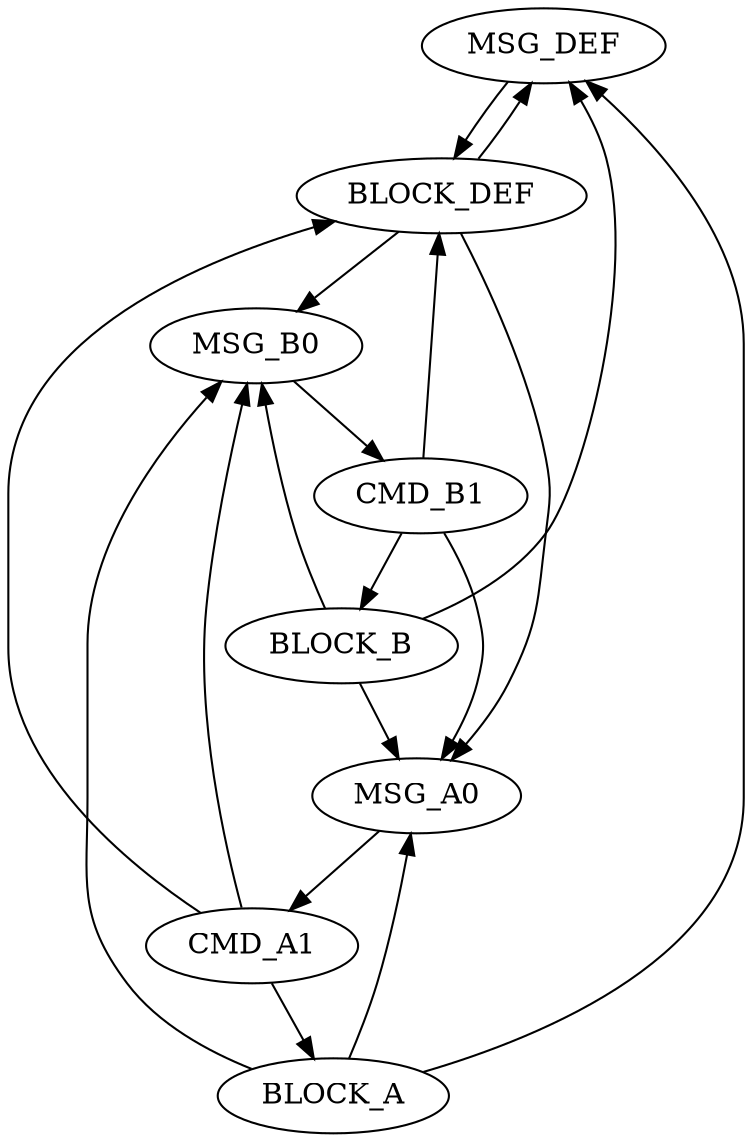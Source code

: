 digraph g {
name="AltDefPatExample";
graph []
edge  [type="defdst"]
node  [cpu="0"];

  MSG_DEF   [type="tmsg",  pattern="DEF", patentry="true", toffs  = 0, fid=1, gid=4048, evtno=0, par="0"];
  BLOCK_DEF [type="block", pattern="DEF", patexit="true", tperiod= 20000000, qlo="1", qhi="1"];
  MSG_A0    [type="tmsg",  pattern="A", patentry="true", toffs  = 0, fid=1, gid=4048, evtno=1, par="0"];
  CMD_A1     [type="flow",  pattern="A", toffs  = 0, tvalid=0, qty=1, prio="0"];
  BLOCK_A  [type="block", pattern="A", patexit="true",  tperiod=100000000, qlo="1"];
  MSG_B0    [type="tmsg",  pattern="B", patentry="true", toffs  = 0, fid=1, gid=4048, evtno=2, par="0"];
  CMD_B1     [type="flow",  pattern="B", toffs  = 0, tvalid=0, qty=1, prio="0"];
  BLOCK_B  [type="block", pattern="B", patexit="true",  tperiod=100000000, qlo="1"];
  
  MSG_DEF -> BLOCK_DEF -> MSG_DEF;
  BLOCK_DEF -> MSG_A0 [type="altdst"];
  BLOCK_DEF -> MSG_B0 [type="altdst"];
  MSG_A0 -> CMD_A1 -> BLOCK_A -> MSG_DEF;
  CMD_A1 -> BLOCK_DEF [type="target"];
  CMD_A1 -> MSG_B0  [type="flowdst"];
  BLOCK_A -> MSG_A0 [type="altdst"];
  BLOCK_A -> MSG_B0 [type="altdst"];
  MSG_B0 -> CMD_B1 -> BLOCK_B -> MSG_DEF;
  CMD_B1 -> BLOCK_DEF [type="target"];
  CMD_B1 -> MSG_A0  [type="flowdst"];
  BLOCK_B -> MSG_A0 [type="altdst"];
  BLOCK_B -> MSG_B0 [type="altdst"];

}
